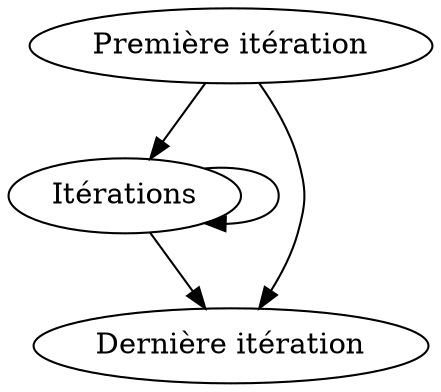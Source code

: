 Digraph G{
fontname=cmr10;
"1" [label="Première itération"]
"2" [label="Itérations"]
"3" [label="Dernière itération"]
"1" -> "3"
"1" -> "2"
"2" -> "2"
"2" -> "3"
}
